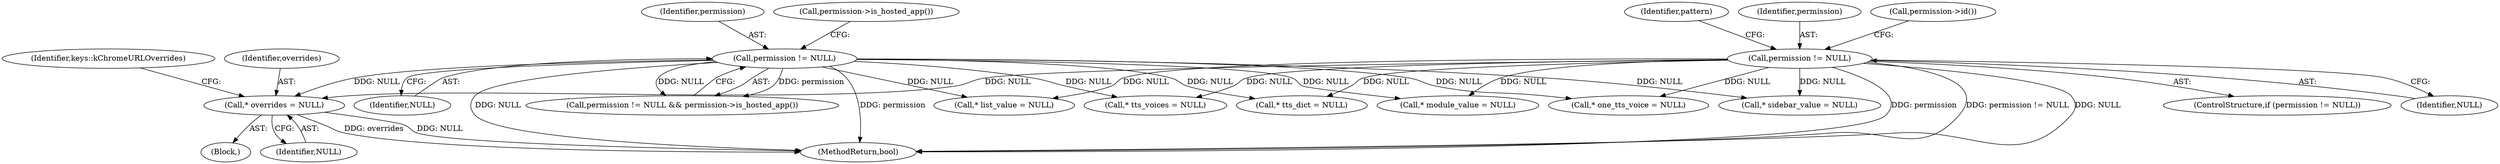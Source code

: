 digraph "0_Chrome_c63f2b7fe4fe2977f858a8e36d5f48db17eff2e7_30@pointer" {
"1001615" [label="(Call,* overrides = NULL)"];
"1001446" [label="(Call,permission != NULL)"];
"1001421" [label="(Call,permission != NULL)"];
"1001621" [label="(Identifier,keys::kChromeURLOverrides)"];
"1001420" [label="(ControlStructure,if (permission != NULL))"];
"1001449" [label="(Call,permission->is_hosted_app())"];
"1001466" [label="(Identifier,pattern)"];
"1002203" [label="(Call,* one_tts_voice = NULL)"];
"1001448" [label="(Identifier,NULL)"];
"1001446" [label="(Call,permission != NULL)"];
"1002175" [label="(Call,* tts_voices = NULL)"];
"1001616" [label="(Identifier,overrides)"];
"1002113" [label="(Call,* sidebar_value = NULL)"];
"1001421" [label="(Call,permission != NULL)"];
"1001613" [label="(Block,)"];
"1001615" [label="(Call,* overrides = NULL)"];
"1001617" [label="(Identifier,NULL)"];
"1002360" [label="(MethodReturn,bool)"];
"1001447" [label="(Identifier,permission)"];
"1001680" [label="(Call,* list_value = NULL)"];
"1001422" [label="(Identifier,permission)"];
"1001428" [label="(Call,permission->id())"];
"1002154" [label="(Call,* tts_dict = NULL)"];
"1001445" [label="(Call,permission != NULL && permission->is_hosted_app())"];
"1001708" [label="(Call,* module_value = NULL)"];
"1001423" [label="(Identifier,NULL)"];
"1001615" -> "1001613"  [label="AST: "];
"1001615" -> "1001617"  [label="CFG: "];
"1001616" -> "1001615"  [label="AST: "];
"1001617" -> "1001615"  [label="AST: "];
"1001621" -> "1001615"  [label="CFG: "];
"1001615" -> "1002360"  [label="DDG: overrides"];
"1001615" -> "1002360"  [label="DDG: NULL"];
"1001446" -> "1001615"  [label="DDG: NULL"];
"1001421" -> "1001615"  [label="DDG: NULL"];
"1001446" -> "1001445"  [label="AST: "];
"1001446" -> "1001448"  [label="CFG: "];
"1001447" -> "1001446"  [label="AST: "];
"1001448" -> "1001446"  [label="AST: "];
"1001449" -> "1001446"  [label="CFG: "];
"1001445" -> "1001446"  [label="CFG: "];
"1001446" -> "1002360"  [label="DDG: NULL"];
"1001446" -> "1002360"  [label="DDG: permission"];
"1001446" -> "1001445"  [label="DDG: permission"];
"1001446" -> "1001445"  [label="DDG: NULL"];
"1001446" -> "1001680"  [label="DDG: NULL"];
"1001446" -> "1001708"  [label="DDG: NULL"];
"1001446" -> "1002113"  [label="DDG: NULL"];
"1001446" -> "1002154"  [label="DDG: NULL"];
"1001446" -> "1002175"  [label="DDG: NULL"];
"1001446" -> "1002203"  [label="DDG: NULL"];
"1001421" -> "1001420"  [label="AST: "];
"1001421" -> "1001423"  [label="CFG: "];
"1001422" -> "1001421"  [label="AST: "];
"1001423" -> "1001421"  [label="AST: "];
"1001428" -> "1001421"  [label="CFG: "];
"1001466" -> "1001421"  [label="CFG: "];
"1001421" -> "1002360"  [label="DDG: permission"];
"1001421" -> "1002360"  [label="DDG: permission != NULL"];
"1001421" -> "1002360"  [label="DDG: NULL"];
"1001421" -> "1001680"  [label="DDG: NULL"];
"1001421" -> "1001708"  [label="DDG: NULL"];
"1001421" -> "1002113"  [label="DDG: NULL"];
"1001421" -> "1002154"  [label="DDG: NULL"];
"1001421" -> "1002175"  [label="DDG: NULL"];
"1001421" -> "1002203"  [label="DDG: NULL"];
}

